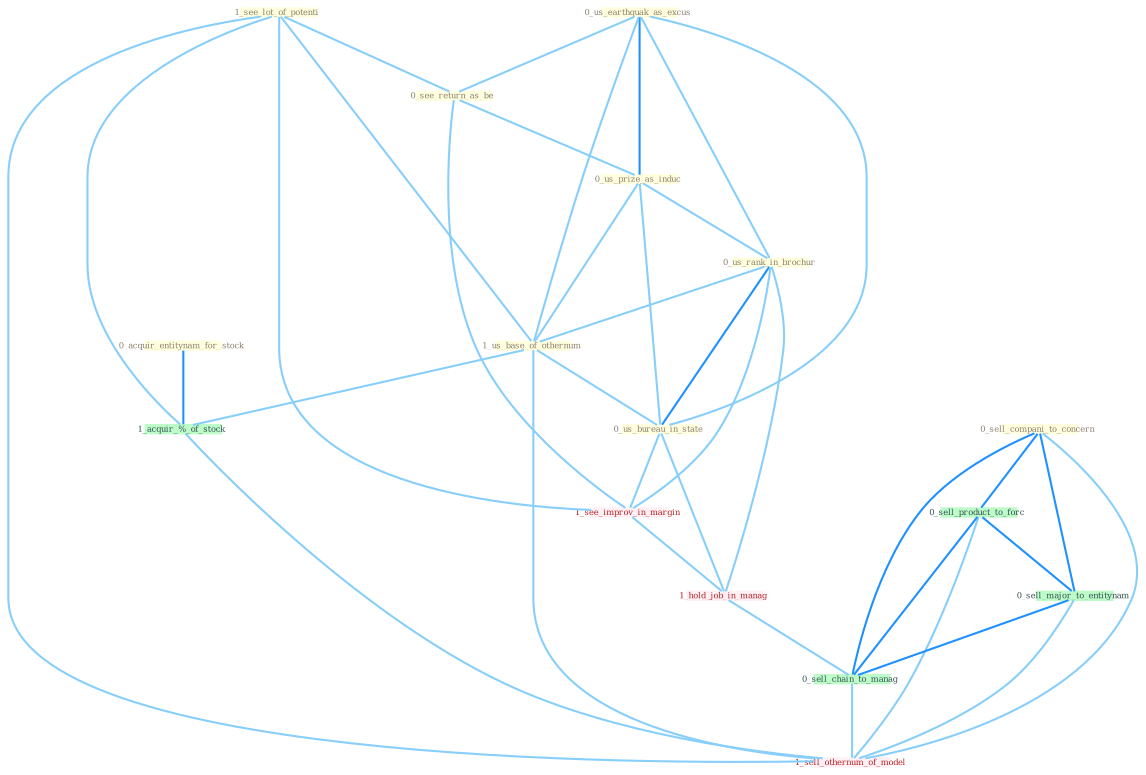 Graph G{ 
    node
    [shape=polygon,style=filled,width=.5,height=.06,color="#BDFCC9",fixedsize=true,fontsize=4,
    fontcolor="#2f4f4f"];
    {node
    [color="#ffffe0", fontcolor="#8b7d6b"] "1_see_lot_of_potenti " "0_acquir_entitynam_for_stock " "0_us_earthquak_as_excus " "0_see_return_as_be " "0_us_prize_as_induc " "0_us_rank_in_brochur " "1_us_base_of_othernum " "0_sell_compani_to_concern " "0_us_bureau_in_state "}
{node [color="#fff0f5", fontcolor="#b22222"] "1_see_improv_in_margin " "1_hold_job_in_manag " "1_sell_othernum_of_model "}
edge [color="#B0E2FF"];

	"1_see_lot_of_potenti " -- "0_see_return_as_be " [w="1", color="#87cefa" ];
	"1_see_lot_of_potenti " -- "1_us_base_of_othernum " [w="1", color="#87cefa" ];
	"1_see_lot_of_potenti " -- "1_see_improv_in_margin " [w="1", color="#87cefa" ];
	"1_see_lot_of_potenti " -- "1_acquir_%_of_stock " [w="1", color="#87cefa" ];
	"1_see_lot_of_potenti " -- "1_sell_othernum_of_model " [w="1", color="#87cefa" ];
	"0_acquir_entitynam_for_stock " -- "1_acquir_%_of_stock " [w="2", color="#1e90ff" , len=0.8];
	"0_us_earthquak_as_excus " -- "0_see_return_as_be " [w="1", color="#87cefa" ];
	"0_us_earthquak_as_excus " -- "0_us_prize_as_induc " [w="2", color="#1e90ff" , len=0.8];
	"0_us_earthquak_as_excus " -- "0_us_rank_in_brochur " [w="1", color="#87cefa" ];
	"0_us_earthquak_as_excus " -- "1_us_base_of_othernum " [w="1", color="#87cefa" ];
	"0_us_earthquak_as_excus " -- "0_us_bureau_in_state " [w="1", color="#87cefa" ];
	"0_see_return_as_be " -- "0_us_prize_as_induc " [w="1", color="#87cefa" ];
	"0_see_return_as_be " -- "1_see_improv_in_margin " [w="1", color="#87cefa" ];
	"0_us_prize_as_induc " -- "0_us_rank_in_brochur " [w="1", color="#87cefa" ];
	"0_us_prize_as_induc " -- "1_us_base_of_othernum " [w="1", color="#87cefa" ];
	"0_us_prize_as_induc " -- "0_us_bureau_in_state " [w="1", color="#87cefa" ];
	"0_us_rank_in_brochur " -- "1_us_base_of_othernum " [w="1", color="#87cefa" ];
	"0_us_rank_in_brochur " -- "0_us_bureau_in_state " [w="2", color="#1e90ff" , len=0.8];
	"0_us_rank_in_brochur " -- "1_see_improv_in_margin " [w="1", color="#87cefa" ];
	"0_us_rank_in_brochur " -- "1_hold_job_in_manag " [w="1", color="#87cefa" ];
	"1_us_base_of_othernum " -- "0_us_bureau_in_state " [w="1", color="#87cefa" ];
	"1_us_base_of_othernum " -- "1_acquir_%_of_stock " [w="1", color="#87cefa" ];
	"1_us_base_of_othernum " -- "1_sell_othernum_of_model " [w="1", color="#87cefa" ];
	"0_sell_compani_to_concern " -- "0_sell_product_to_forc " [w="2", color="#1e90ff" , len=0.8];
	"0_sell_compani_to_concern " -- "0_sell_major_to_entitynam " [w="2", color="#1e90ff" , len=0.8];
	"0_sell_compani_to_concern " -- "0_sell_chain_to_manag " [w="2", color="#1e90ff" , len=0.8];
	"0_sell_compani_to_concern " -- "1_sell_othernum_of_model " [w="1", color="#87cefa" ];
	"0_us_bureau_in_state " -- "1_see_improv_in_margin " [w="1", color="#87cefa" ];
	"0_us_bureau_in_state " -- "1_hold_job_in_manag " [w="1", color="#87cefa" ];
	"1_see_improv_in_margin " -- "1_hold_job_in_manag " [w="1", color="#87cefa" ];
	"1_acquir_%_of_stock " -- "1_sell_othernum_of_model " [w="1", color="#87cefa" ];
	"1_hold_job_in_manag " -- "0_sell_chain_to_manag " [w="1", color="#87cefa" ];
	"0_sell_product_to_forc " -- "0_sell_major_to_entitynam " [w="2", color="#1e90ff" , len=0.8];
	"0_sell_product_to_forc " -- "0_sell_chain_to_manag " [w="2", color="#1e90ff" , len=0.8];
	"0_sell_product_to_forc " -- "1_sell_othernum_of_model " [w="1", color="#87cefa" ];
	"0_sell_major_to_entitynam " -- "0_sell_chain_to_manag " [w="2", color="#1e90ff" , len=0.8];
	"0_sell_major_to_entitynam " -- "1_sell_othernum_of_model " [w="1", color="#87cefa" ];
	"0_sell_chain_to_manag " -- "1_sell_othernum_of_model " [w="1", color="#87cefa" ];
}